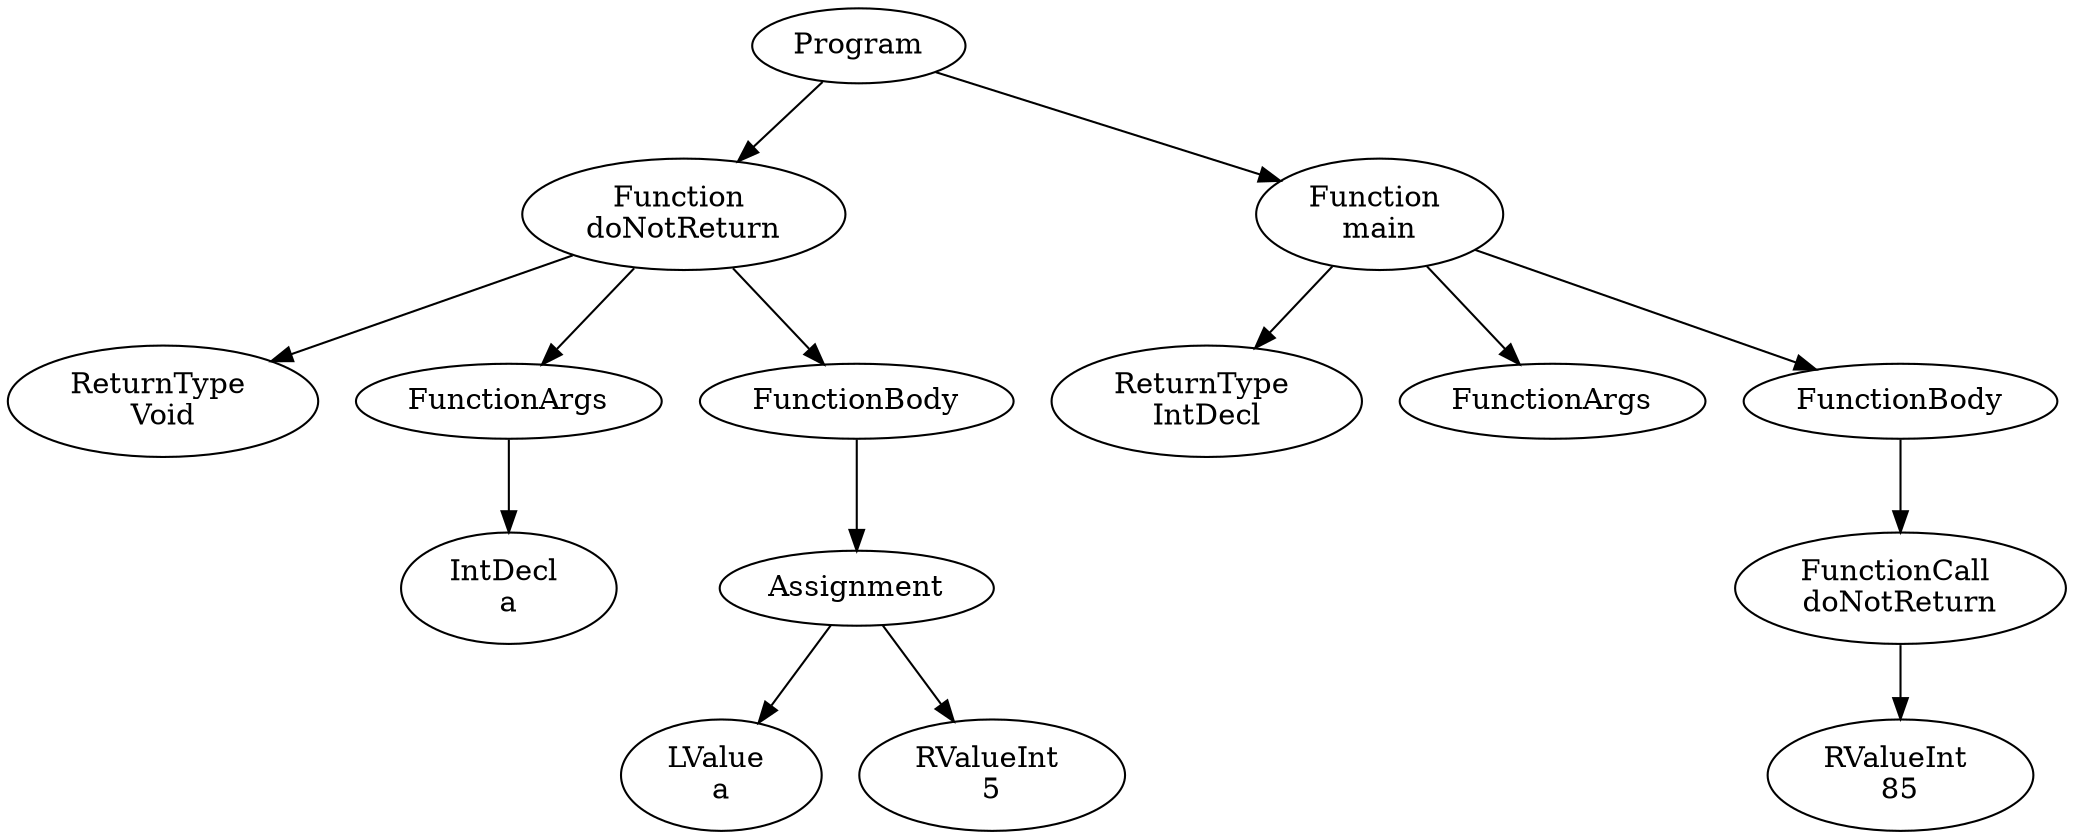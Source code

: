 digraph AST {
2 [label="Program"];
3 [label="Function \ndoNotReturn"];
4 [label="ReturnType \nVoid"];
5 [label="FunctionArgs"];
6 [label="IntDecl \na"];
5 -> 6;
7 [label="FunctionBody"];
8 [label="Assignment"];
9 [label="LValue \na"];
10 [label="RValueInt \n5"];
8 -> 9;
8 -> 10;
7 -> 8;
3 -> 4;
3 -> 5;
3 -> 7;
11 [label="Function \nmain"];
12 [label="ReturnType \nIntDecl"];
13 [label="FunctionArgs"];
14 [label="FunctionBody"];
15 [label="FunctionCall \ndoNotReturn"];
16 [label="RValueInt \n85"];
15 -> 16;
14 -> 15;
11 -> 12;
11 -> 13;
11 -> 14;
2 -> 3;
2 -> 11;
}